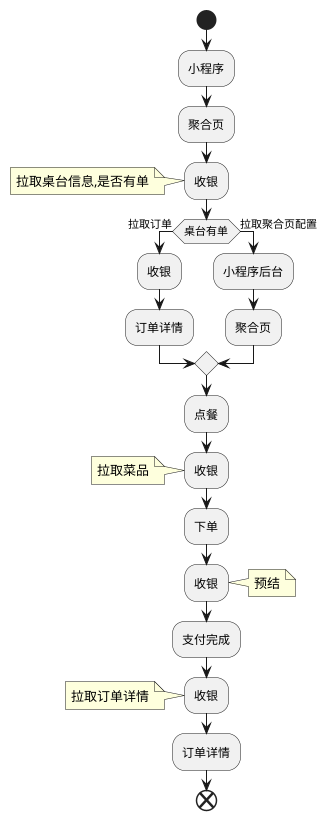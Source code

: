 @startuml
start
:小程序;
:聚合页;
:收银;
note left: 拉取桌台信息,是否有单
if (桌台有单) then (拉取订单)
  :收银;
  :订单详情;
  
else (拉取聚合页配置)
  :小程序后台;
  :聚合页;
endif
:点餐;
:收银;
note left: 拉取菜品
:下单;
:收银;
note right: 预结	 
:支付完成;
:收银;
note left: 拉取订单详情
:订单详情;
end
@enduml